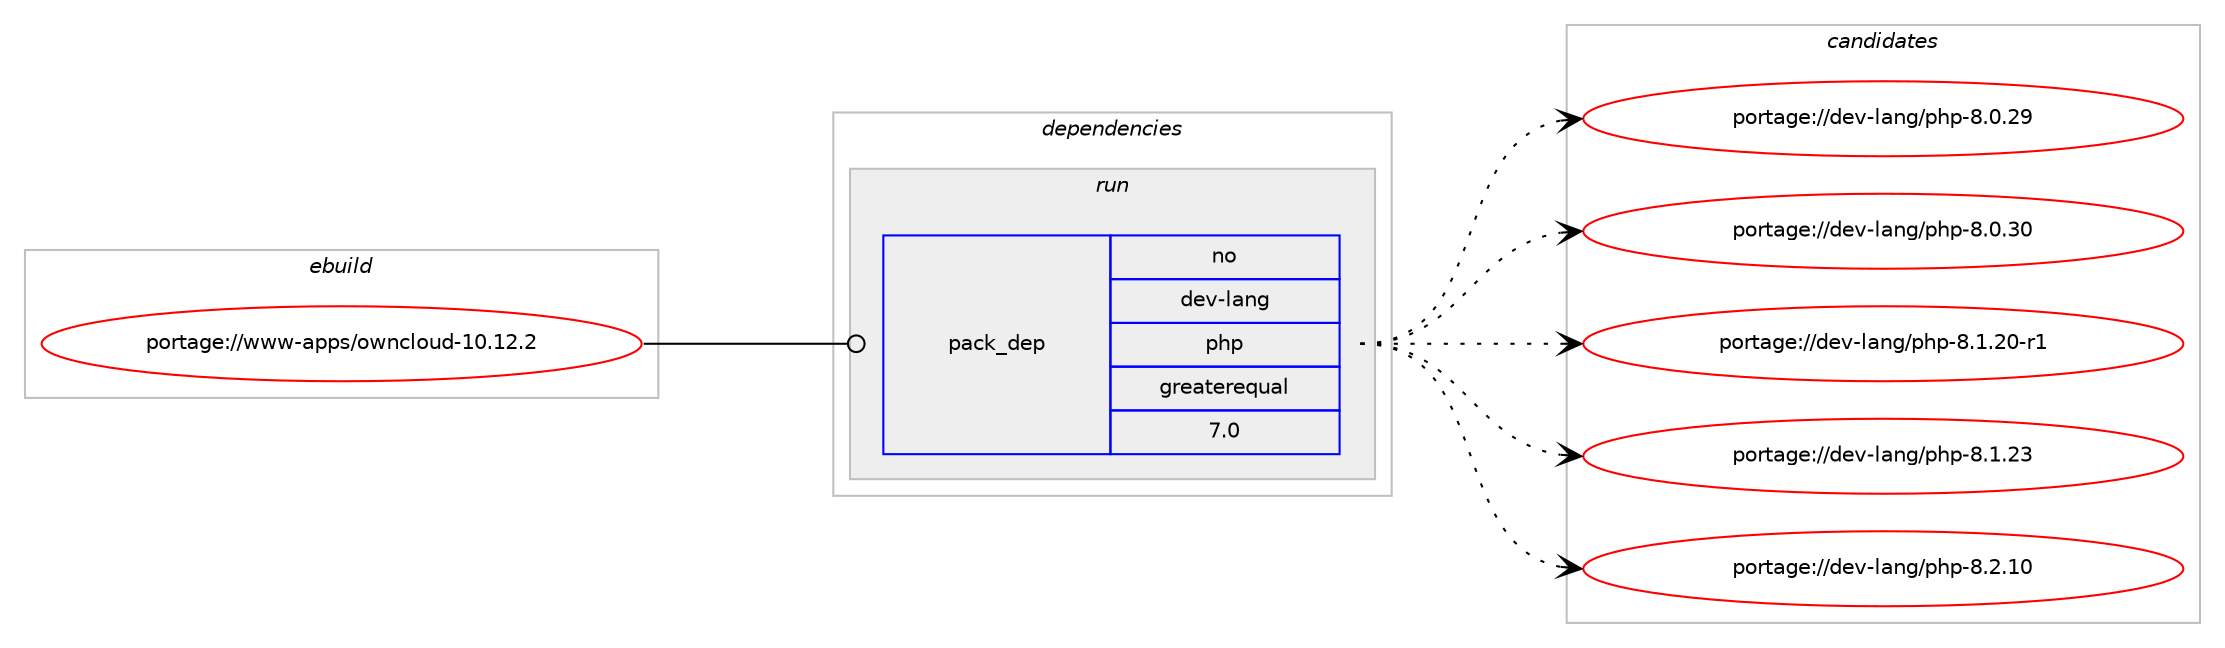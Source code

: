 digraph prolog {

# *************
# Graph options
# *************

newrank=true;
concentrate=true;
compound=true;
graph [rankdir=LR,fontname=Helvetica,fontsize=10,ranksep=1.5];#, ranksep=2.5, nodesep=0.2];
edge  [arrowhead=vee];
node  [fontname=Helvetica,fontsize=10];

# **********
# The ebuild
# **********

subgraph cluster_leftcol {
color=gray;
rank=same;
label=<<i>ebuild</i>>;
id [label="portage://www-apps/owncloud-10.12.2", color=red, width=4, href="../www-apps/owncloud-10.12.2.svg"];
}

# ****************
# The dependencies
# ****************

subgraph cluster_midcol {
color=gray;
label=<<i>dependencies</i>>;
subgraph cluster_compile {
fillcolor="#eeeeee";
style=filled;
label=<<i>compile</i>>;
# *** BEGIN UNKNOWN DEPENDENCY TYPE (TODO) ***
# id -> package_dependency(portage://www-apps/owncloud-10.12.2,install,no,app-admin,webapp-config,none,[,,],[],[])
# *** END UNKNOWN DEPENDENCY TYPE (TODO) ***

}
subgraph cluster_compileandrun {
fillcolor="#eeeeee";
style=filled;
label=<<i>compile and run</i>>;
}
subgraph cluster_run {
fillcolor="#eeeeee";
style=filled;
label=<<i>run</i>>;
# *** BEGIN UNKNOWN DEPENDENCY TYPE (TODO) ***
# id -> package_dependency(portage://www-apps/owncloud-10.12.2,run,no,app-admin,webapp-config,none,[,,],[],[])
# *** END UNKNOWN DEPENDENCY TYPE (TODO) ***

subgraph pack433 {
dependency673 [label=<<TABLE BORDER="0" CELLBORDER="1" CELLSPACING="0" CELLPADDING="4" WIDTH="220"><TR><TD ROWSPAN="6" CELLPADDING="30">pack_dep</TD></TR><TR><TD WIDTH="110">no</TD></TR><TR><TD>dev-lang</TD></TR><TR><TD>php</TD></TR><TR><TD>greaterequal</TD></TR><TR><TD>7.0</TD></TR></TABLE>>, shape=none, color=blue];
}
id:e -> dependency673:w [weight=20,style="solid",arrowhead="odot"];
# *** BEGIN UNKNOWN DEPENDENCY TYPE (TODO) ***
# id -> package_dependency(portage://www-apps/owncloud-10.12.2,run,no,virtual,httpd-php,none,[,,],[],[])
# *** END UNKNOWN DEPENDENCY TYPE (TODO) ***

}
}

# **************
# The candidates
# **************

subgraph cluster_choices {
rank=same;
color=gray;
label=<<i>candidates</i>>;

subgraph choice433 {
color=black;
nodesep=1;
choice10010111845108971101034711210411245564648465057 [label="portage://dev-lang/php-8.0.29", color=red, width=4,href="../dev-lang/php-8.0.29.svg"];
choice10010111845108971101034711210411245564648465148 [label="portage://dev-lang/php-8.0.30", color=red, width=4,href="../dev-lang/php-8.0.30.svg"];
choice100101118451089711010347112104112455646494650484511449 [label="portage://dev-lang/php-8.1.20-r1", color=red, width=4,href="../dev-lang/php-8.1.20-r1.svg"];
choice10010111845108971101034711210411245564649465051 [label="portage://dev-lang/php-8.1.23", color=red, width=4,href="../dev-lang/php-8.1.23.svg"];
choice10010111845108971101034711210411245564650464948 [label="portage://dev-lang/php-8.2.10", color=red, width=4,href="../dev-lang/php-8.2.10.svg"];
dependency673:e -> choice10010111845108971101034711210411245564648465057:w [style=dotted,weight="100"];
dependency673:e -> choice10010111845108971101034711210411245564648465148:w [style=dotted,weight="100"];
dependency673:e -> choice100101118451089711010347112104112455646494650484511449:w [style=dotted,weight="100"];
dependency673:e -> choice10010111845108971101034711210411245564649465051:w [style=dotted,weight="100"];
dependency673:e -> choice10010111845108971101034711210411245564650464948:w [style=dotted,weight="100"];
}
}

}
